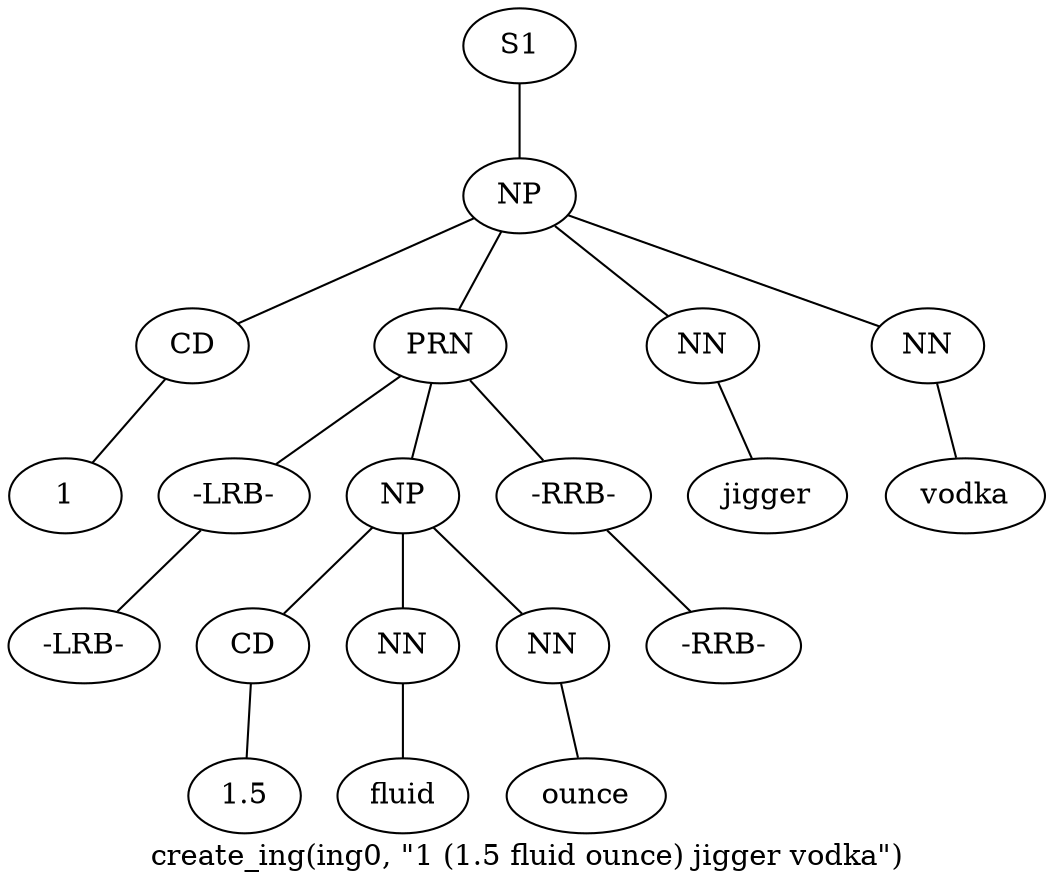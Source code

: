 graph SyntaxGraph {
	label = "create_ing(ing0, \"1 (1.5 fluid ounce) jigger vodka\")";
	Node0 [label="S1"];
	Node1 [label="NP"];
	Node2 [label="CD"];
	Node3 [label="1"];
	Node4 [label="PRN"];
	Node5 [label="-LRB-"];
	Node6 [label="-LRB-"];
	Node7 [label="NP"];
	Node8 [label="CD"];
	Node9 [label="1.5"];
	Node10 [label="NN"];
	Node11 [label="fluid"];
	Node12 [label="NN"];
	Node13 [label="ounce"];
	Node14 [label="-RRB-"];
	Node15 [label="-RRB-"];
	Node16 [label="NN"];
	Node17 [label="jigger"];
	Node18 [label="NN"];
	Node19 [label="vodka"];

	Node0 -- Node1;
	Node1 -- Node2;
	Node1 -- Node4;
	Node1 -- Node16;
	Node1 -- Node18;
	Node2 -- Node3;
	Node4 -- Node5;
	Node4 -- Node7;
	Node4 -- Node14;
	Node5 -- Node6;
	Node7 -- Node8;
	Node7 -- Node10;
	Node7 -- Node12;
	Node8 -- Node9;
	Node10 -- Node11;
	Node12 -- Node13;
	Node14 -- Node15;
	Node16 -- Node17;
	Node18 -- Node19;
}